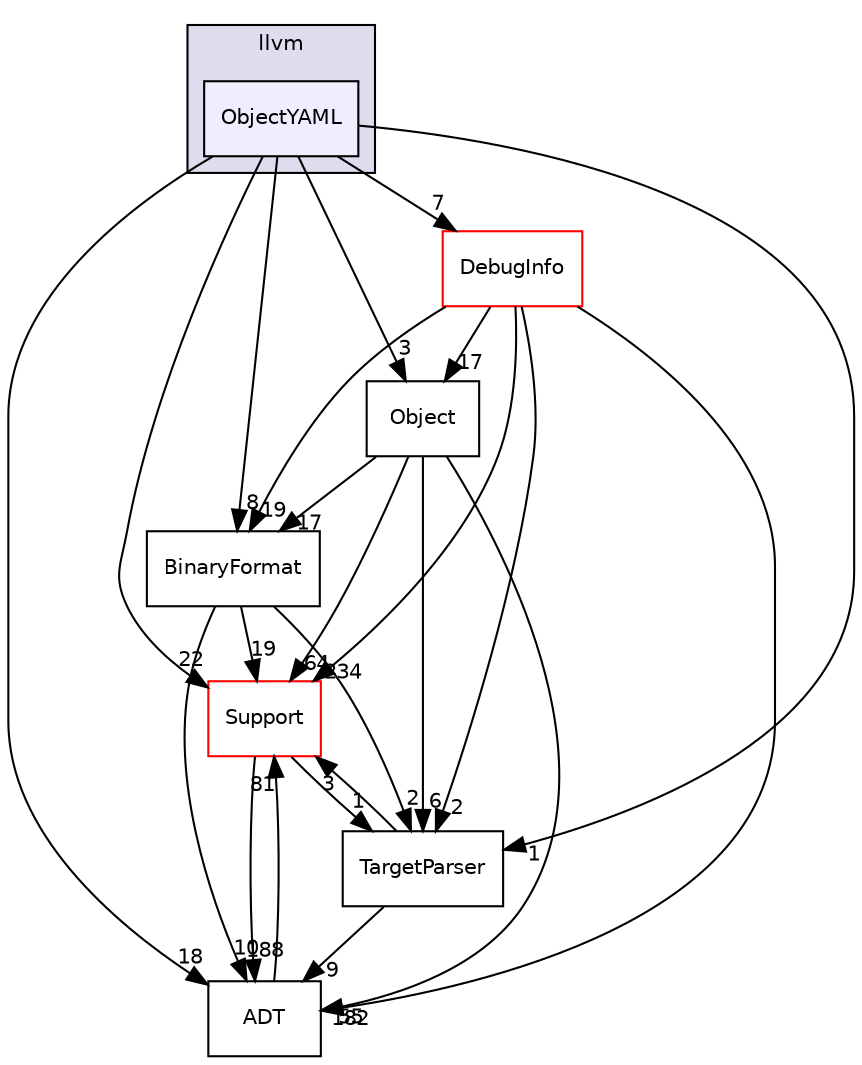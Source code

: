 digraph "include/llvm/ObjectYAML" {
  bgcolor=transparent;
  compound=true
  node [ fontsize="10", fontname="Helvetica"];
  edge [ labelfontsize="10", labelfontname="Helvetica"];
  subgraph clusterdir_dcde91663b8816e1e2311938ccd8f690 {
    graph [ bgcolor="#ddddee", pencolor="black", label="llvm" fontname="Helvetica", fontsize="10", URL="dir_dcde91663b8816e1e2311938ccd8f690.html"]
  dir_44bab421a62192c31e080333207c80ff [shape=box, label="ObjectYAML", style="filled", fillcolor="#eeeeff", pencolor="black", URL="dir_44bab421a62192c31e080333207c80ff.html"];
  }
  dir_b21276aa901501839874154d4047f901 [shape=box label="Object" URL="dir_b21276aa901501839874154d4047f901.html"];
  dir_ae1e398ac700924fa434b51c248a5531 [shape=box label="Support" color="red" URL="dir_ae1e398ac700924fa434b51c248a5531.html"];
  dir_32453792af2ba70c54e3ccae3a790d1b [shape=box label="ADT" URL="dir_32453792af2ba70c54e3ccae3a790d1b.html"];
  dir_b404620133d8508a838af4d853306b62 [shape=box label="TargetParser" URL="dir_b404620133d8508a838af4d853306b62.html"];
  dir_76bc56fc1555430657f301d4de3959f5 [shape=box label="BinaryFormat" URL="dir_76bc56fc1555430657f301d4de3959f5.html"];
  dir_fc2cd323963d6c4db27150ccf17ad26a [shape=box label="DebugInfo" color="red" URL="dir_fc2cd323963d6c4db27150ccf17ad26a.html"];
  dir_44bab421a62192c31e080333207c80ff->dir_b21276aa901501839874154d4047f901 [headlabel="3", labeldistance=1.5 headhref="dir_000293_000023.html"];
  dir_44bab421a62192c31e080333207c80ff->dir_ae1e398ac700924fa434b51c248a5531 [headlabel="22", labeldistance=1.5 headhref="dir_000293_000011.html"];
  dir_44bab421a62192c31e080333207c80ff->dir_32453792af2ba70c54e3ccae3a790d1b [headlabel="18", labeldistance=1.5 headhref="dir_000293_000007.html"];
  dir_44bab421a62192c31e080333207c80ff->dir_b404620133d8508a838af4d853306b62 [headlabel="1", labeldistance=1.5 headhref="dir_000293_000029.html"];
  dir_44bab421a62192c31e080333207c80ff->dir_76bc56fc1555430657f301d4de3959f5 [headlabel="8", labeldistance=1.5 headhref="dir_000293_000020.html"];
  dir_44bab421a62192c31e080333207c80ff->dir_fc2cd323963d6c4db27150ccf17ad26a [headlabel="7", labeldistance=1.5 headhref="dir_000293_000248.html"];
  dir_b21276aa901501839874154d4047f901->dir_ae1e398ac700924fa434b51c248a5531 [headlabel="64", labeldistance=1.5 headhref="dir_000023_000011.html"];
  dir_b21276aa901501839874154d4047f901->dir_32453792af2ba70c54e3ccae3a790d1b [headlabel="55", labeldistance=1.5 headhref="dir_000023_000007.html"];
  dir_b21276aa901501839874154d4047f901->dir_b404620133d8508a838af4d853306b62 [headlabel="6", labeldistance=1.5 headhref="dir_000023_000029.html"];
  dir_b21276aa901501839874154d4047f901->dir_76bc56fc1555430657f301d4de3959f5 [headlabel="17", labeldistance=1.5 headhref="dir_000023_000020.html"];
  dir_ae1e398ac700924fa434b51c248a5531->dir_32453792af2ba70c54e3ccae3a790d1b [headlabel="188", labeldistance=1.5 headhref="dir_000011_000007.html"];
  dir_ae1e398ac700924fa434b51c248a5531->dir_b404620133d8508a838af4d853306b62 [headlabel="1", labeldistance=1.5 headhref="dir_000011_000029.html"];
  dir_32453792af2ba70c54e3ccae3a790d1b->dir_ae1e398ac700924fa434b51c248a5531 [headlabel="81", labeldistance=1.5 headhref="dir_000007_000011.html"];
  dir_b404620133d8508a838af4d853306b62->dir_ae1e398ac700924fa434b51c248a5531 [headlabel="3", labeldistance=1.5 headhref="dir_000029_000011.html"];
  dir_b404620133d8508a838af4d853306b62->dir_32453792af2ba70c54e3ccae3a790d1b [headlabel="9", labeldistance=1.5 headhref="dir_000029_000007.html"];
  dir_fc2cd323963d6c4db27150ccf17ad26a->dir_b21276aa901501839874154d4047f901 [headlabel="17", labeldistance=1.5 headhref="dir_000248_000023.html"];
  dir_fc2cd323963d6c4db27150ccf17ad26a->dir_ae1e398ac700924fa434b51c248a5531 [headlabel="234", labeldistance=1.5 headhref="dir_000248_000011.html"];
  dir_fc2cd323963d6c4db27150ccf17ad26a->dir_32453792af2ba70c54e3ccae3a790d1b [headlabel="182", labeldistance=1.5 headhref="dir_000248_000007.html"];
  dir_fc2cd323963d6c4db27150ccf17ad26a->dir_b404620133d8508a838af4d853306b62 [headlabel="2", labeldistance=1.5 headhref="dir_000248_000029.html"];
  dir_fc2cd323963d6c4db27150ccf17ad26a->dir_76bc56fc1555430657f301d4de3959f5 [headlabel="19", labeldistance=1.5 headhref="dir_000248_000020.html"];
  dir_76bc56fc1555430657f301d4de3959f5->dir_ae1e398ac700924fa434b51c248a5531 [headlabel="19", labeldistance=1.5 headhref="dir_000020_000011.html"];
  dir_76bc56fc1555430657f301d4de3959f5->dir_32453792af2ba70c54e3ccae3a790d1b [headlabel="10", labeldistance=1.5 headhref="dir_000020_000007.html"];
  dir_76bc56fc1555430657f301d4de3959f5->dir_b404620133d8508a838af4d853306b62 [headlabel="2", labeldistance=1.5 headhref="dir_000020_000029.html"];
}
